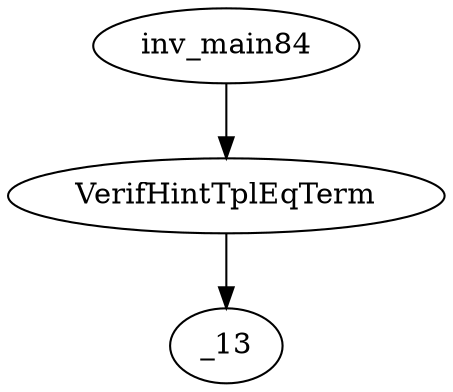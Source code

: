 digraph dag {
0 [label="inv_main84"];
1 [label="VerifHintTplEqTerm"];
2 [label="_13"];
0->1
1 -> 2
}
